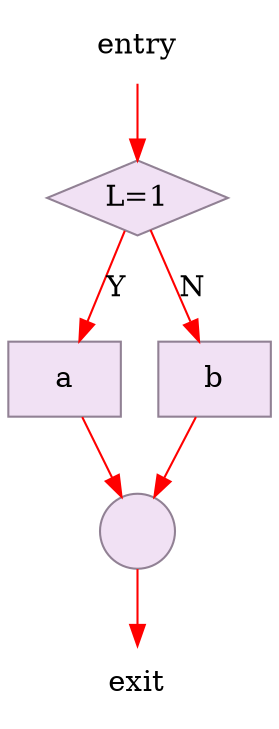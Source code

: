 digraph test {
    height=5;
	ratio="fill";
	node [color="#918194", fillcolor="#f1e1f4", style="filled"];
	edge [color="red"];
	node1 [label="L=1", shape="diamond"];
	node2 [label="a", shape="box"];
	node3 [label="b", shape="box"];
	node4 [filllcolor="yellow", label=" ", shape="circle", style="filled"];
	entry [fillcolor="white", label="entry", shape="plaintext", style="filled"];
	exit [fillcolor="white", label="exit", shape="plaintext", style="filled"];
	node1 -> node2 [label="Y"];
	node1 -> node3 [label="N"];
	node2 -> node4;
	node3 -> node4;
	node4 -> exit;
	entry -> node1;
}

